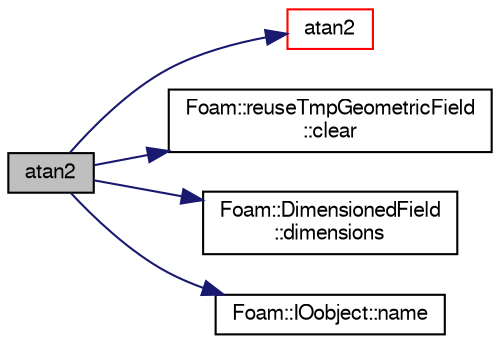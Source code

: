 digraph "atan2"
{
  bgcolor="transparent";
  edge [fontname="FreeSans",fontsize="10",labelfontname="FreeSans",labelfontsize="10"];
  node [fontname="FreeSans",fontsize="10",shape=record];
  rankdir="LR";
  Node69091 [label="atan2",height=0.2,width=0.4,color="black", fillcolor="grey75", style="filled", fontcolor="black"];
  Node69091 -> Node69092 [color="midnightblue",fontsize="10",style="solid",fontname="FreeSans"];
  Node69092 [label="atan2",height=0.2,width=0.4,color="red",URL="$a21124.html#a7c3244436f5bb68e49184c00b86ccc8d"];
  Node69091 -> Node69096 [color="midnightblue",fontsize="10",style="solid",fontname="FreeSans"];
  Node69096 [label="Foam::reuseTmpGeometricField\l::clear",height=0.2,width=0.4,color="black",URL="$a26518.html#a592956bfdb4cead405a6f952869cb153"];
  Node69091 -> Node69097 [color="midnightblue",fontsize="10",style="solid",fontname="FreeSans"];
  Node69097 [label="Foam::DimensionedField\l::dimensions",height=0.2,width=0.4,color="black",URL="$a26390.html#a66989c1e0666e0d0c93a2056ce75599e",tooltip="Return dimensions. "];
  Node69091 -> Node69098 [color="midnightblue",fontsize="10",style="solid",fontname="FreeSans"];
  Node69098 [label="Foam::IOobject::name",height=0.2,width=0.4,color="black",URL="$a26142.html#acc80e00a8ac919288fb55bd14cc88bf6",tooltip="Return name. "];
}
